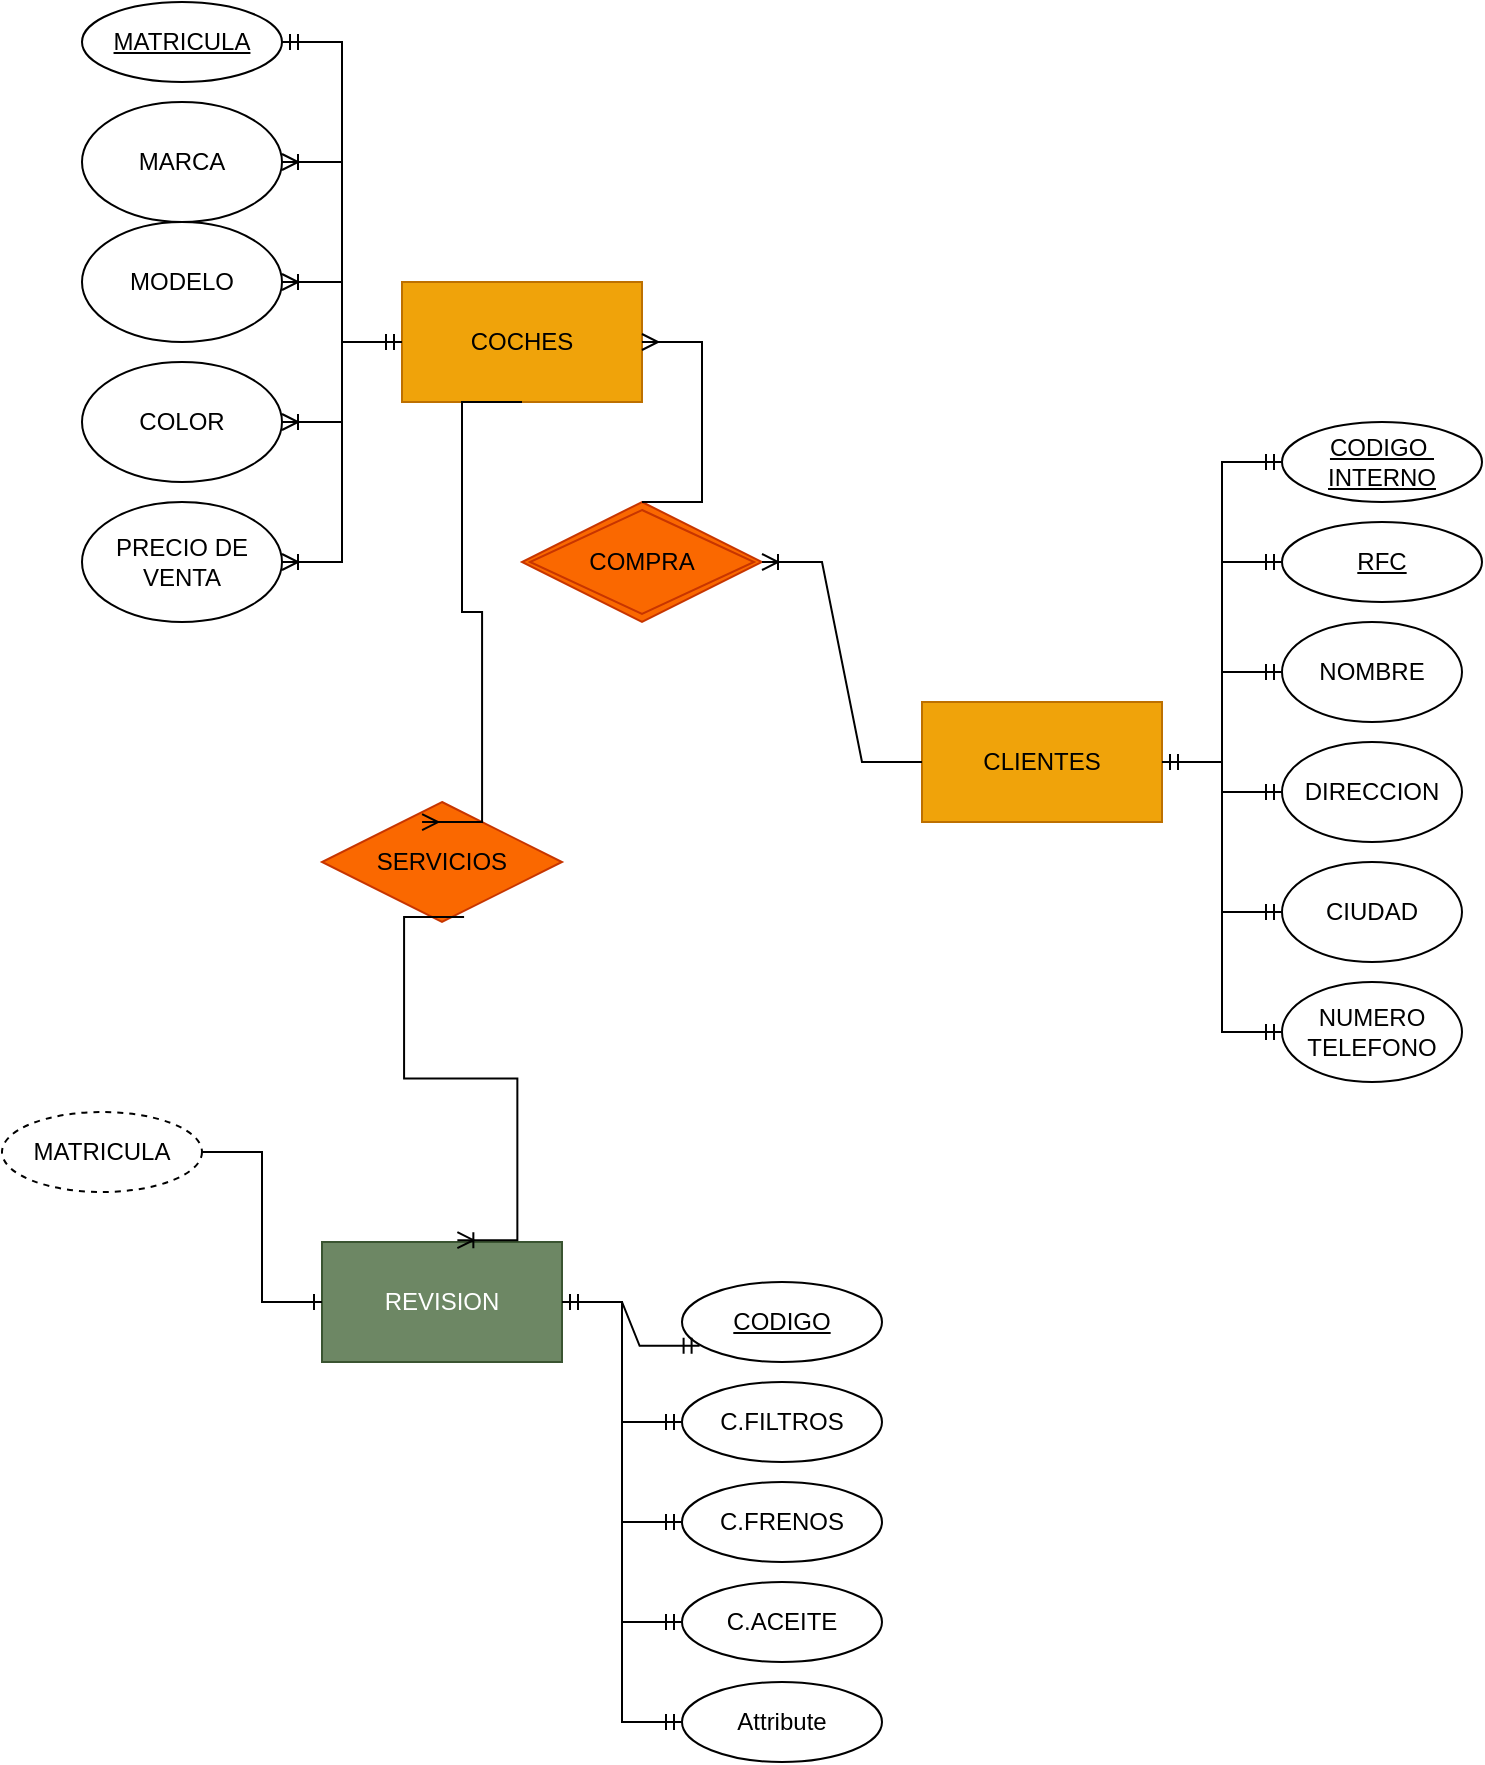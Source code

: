 <mxfile version="21.5.0" type="github">
  <diagram name="Página-1" id="QdQi0whJIK4KETMHexko">
    <mxGraphModel dx="1647" dy="904" grid="1" gridSize="10" guides="1" tooltips="1" connect="1" arrows="1" fold="1" page="1" pageScale="1" pageWidth="827" pageHeight="1169" math="0" shadow="0">
      <root>
        <mxCell id="0" />
        <mxCell id="1" parent="0" />
        <mxCell id="Hm8MZCHduWrWitQvSdQh-1" value="COCHES" style="rounded=0;whiteSpace=wrap;html=1;fillColor=#f0a30a;strokeColor=#BD7000;fontColor=#000000;" parent="1" vertex="1">
          <mxGeometry x="260" y="170" width="120" height="60" as="geometry" />
        </mxCell>
        <mxCell id="Hm8MZCHduWrWitQvSdQh-2" value="MATRICULA" style="ellipse;whiteSpace=wrap;html=1;align=center;fontStyle=4;" parent="1" vertex="1">
          <mxGeometry x="100" y="30" width="100" height="40" as="geometry" />
        </mxCell>
        <mxCell id="Hm8MZCHduWrWitQvSdQh-5" value="CLIENTES" style="rounded=0;whiteSpace=wrap;html=1;fillColor=#f0a30a;fontColor=#000000;strokeColor=#BD7000;" parent="1" vertex="1">
          <mxGeometry x="520" y="380" width="120" height="60" as="geometry" />
        </mxCell>
        <mxCell id="Hm8MZCHduWrWitQvSdQh-6" value="" style="edgeStyle=entityRelationEdgeStyle;fontSize=12;html=1;endArrow=ERmandOne;startArrow=ERmandOne;rounded=0;" parent="1" source="Hm8MZCHduWrWitQvSdQh-1" target="Hm8MZCHduWrWitQvSdQh-2" edge="1">
          <mxGeometry width="100" height="100" relative="1" as="geometry">
            <mxPoint x="480" y="260" as="sourcePoint" />
            <mxPoint x="580" y="200" as="targetPoint" />
          </mxGeometry>
        </mxCell>
        <mxCell id="Hm8MZCHduWrWitQvSdQh-8" value="MARCA&lt;br&gt;" style="ellipse;whiteSpace=wrap;html=1;" parent="1" vertex="1">
          <mxGeometry x="100" y="80" width="100" height="60" as="geometry" />
        </mxCell>
        <mxCell id="Hm8MZCHduWrWitQvSdQh-9" value="MODELO" style="ellipse;whiteSpace=wrap;html=1;" parent="1" vertex="1">
          <mxGeometry x="100" y="140" width="100" height="60" as="geometry" />
        </mxCell>
        <mxCell id="Hm8MZCHduWrWitQvSdQh-10" value="COLOR" style="ellipse;whiteSpace=wrap;html=1;" parent="1" vertex="1">
          <mxGeometry x="100" y="210" width="100" height="60" as="geometry" />
        </mxCell>
        <mxCell id="Hm8MZCHduWrWitQvSdQh-12" value="PRECIO DE VENTA" style="ellipse;whiteSpace=wrap;html=1;" parent="1" vertex="1">
          <mxGeometry x="100" y="280" width="100" height="60" as="geometry" />
        </mxCell>
        <mxCell id="Hm8MZCHduWrWitQvSdQh-14" value="NOMBRE" style="ellipse;whiteSpace=wrap;html=1;" parent="1" vertex="1">
          <mxGeometry x="700" y="340" width="90" height="50" as="geometry" />
        </mxCell>
        <mxCell id="Hm8MZCHduWrWitQvSdQh-15" value="DIRECCION" style="ellipse;whiteSpace=wrap;html=1;" parent="1" vertex="1">
          <mxGeometry x="700" y="400" width="90" height="50" as="geometry" />
        </mxCell>
        <mxCell id="Hm8MZCHduWrWitQvSdQh-16" value="CIUDAD" style="ellipse;whiteSpace=wrap;html=1;" parent="1" vertex="1">
          <mxGeometry x="700" y="460" width="90" height="50" as="geometry" />
        </mxCell>
        <mxCell id="Hm8MZCHduWrWitQvSdQh-17" value="NUMERO TELEFONO" style="ellipse;whiteSpace=wrap;html=1;" parent="1" vertex="1">
          <mxGeometry x="700" y="520" width="90" height="50" as="geometry" />
        </mxCell>
        <mxCell id="Hm8MZCHduWrWitQvSdQh-18" value="RFC" style="ellipse;whiteSpace=wrap;html=1;align=center;fontStyle=4;" parent="1" vertex="1">
          <mxGeometry x="700" y="290" width="100" height="40" as="geometry" />
        </mxCell>
        <mxCell id="Hm8MZCHduWrWitQvSdQh-19" value="" style="edgeStyle=entityRelationEdgeStyle;fontSize=12;html=1;endArrow=ERmandOne;startArrow=ERmandOne;rounded=0;" parent="1" source="Hm8MZCHduWrWitQvSdQh-5" target="Hm8MZCHduWrWitQvSdQh-18" edge="1">
          <mxGeometry width="100" height="100" relative="1" as="geometry">
            <mxPoint x="440" y="690" as="sourcePoint" />
            <mxPoint x="540" y="590" as="targetPoint" />
          </mxGeometry>
        </mxCell>
        <mxCell id="Hm8MZCHduWrWitQvSdQh-20" value="" style="edgeStyle=entityRelationEdgeStyle;fontSize=12;html=1;endArrow=ERmandOne;startArrow=ERmandOne;rounded=0;" parent="1" source="Hm8MZCHduWrWitQvSdQh-5" target="Hm8MZCHduWrWitQvSdQh-14" edge="1">
          <mxGeometry width="100" height="100" relative="1" as="geometry">
            <mxPoint x="460" y="550" as="sourcePoint" />
            <mxPoint x="515" y="540" as="targetPoint" />
          </mxGeometry>
        </mxCell>
        <mxCell id="Hm8MZCHduWrWitQvSdQh-21" value="" style="edgeStyle=entityRelationEdgeStyle;fontSize=12;html=1;endArrow=ERmandOne;startArrow=ERmandOne;rounded=0;" parent="1" source="Hm8MZCHduWrWitQvSdQh-5" target="Hm8MZCHduWrWitQvSdQh-15" edge="1">
          <mxGeometry width="100" height="100" relative="1" as="geometry">
            <mxPoint x="470" y="560" as="sourcePoint" />
            <mxPoint x="525" y="550" as="targetPoint" />
          </mxGeometry>
        </mxCell>
        <mxCell id="Hm8MZCHduWrWitQvSdQh-22" value="" style="edgeStyle=entityRelationEdgeStyle;fontSize=12;html=1;endArrow=ERmandOne;startArrow=ERmandOne;rounded=0;" parent="1" source="Hm8MZCHduWrWitQvSdQh-5" target="Hm8MZCHduWrWitQvSdQh-16" edge="1">
          <mxGeometry width="100" height="100" relative="1" as="geometry">
            <mxPoint x="480" y="570" as="sourcePoint" />
            <mxPoint x="535" y="560" as="targetPoint" />
          </mxGeometry>
        </mxCell>
        <mxCell id="Hm8MZCHduWrWitQvSdQh-23" value="" style="edgeStyle=entityRelationEdgeStyle;fontSize=12;html=1;endArrow=ERmandOne;startArrow=ERmandOne;rounded=0;" parent="1" source="Hm8MZCHduWrWitQvSdQh-5" target="Hm8MZCHduWrWitQvSdQh-17" edge="1">
          <mxGeometry width="100" height="100" relative="1" as="geometry">
            <mxPoint x="490" y="580" as="sourcePoint" />
            <mxPoint x="545" y="570" as="targetPoint" />
          </mxGeometry>
        </mxCell>
        <mxCell id="Hm8MZCHduWrWitQvSdQh-24" value="" style="edgeStyle=entityRelationEdgeStyle;fontSize=12;html=1;endArrow=ERoneToMany;rounded=0;" parent="1" source="Hm8MZCHduWrWitQvSdQh-1" target="Hm8MZCHduWrWitQvSdQh-12" edge="1">
          <mxGeometry width="100" height="100" relative="1" as="geometry">
            <mxPoint x="300" y="660" as="sourcePoint" />
            <mxPoint x="280" y="530" as="targetPoint" />
          </mxGeometry>
        </mxCell>
        <mxCell id="Hm8MZCHduWrWitQvSdQh-26" value="" style="edgeStyle=entityRelationEdgeStyle;fontSize=12;html=1;endArrow=ERoneToMany;rounded=0;" parent="1" source="Hm8MZCHduWrWitQvSdQh-1" target="Hm8MZCHduWrWitQvSdQh-10" edge="1">
          <mxGeometry width="100" height="100" relative="1" as="geometry">
            <mxPoint x="320" y="680" as="sourcePoint" />
            <mxPoint x="300" y="550" as="targetPoint" />
          </mxGeometry>
        </mxCell>
        <mxCell id="Hm8MZCHduWrWitQvSdQh-27" value="" style="edgeStyle=entityRelationEdgeStyle;fontSize=12;html=1;endArrow=ERoneToMany;rounded=0;" parent="1" source="Hm8MZCHduWrWitQvSdQh-1" target="Hm8MZCHduWrWitQvSdQh-9" edge="1">
          <mxGeometry width="100" height="100" relative="1" as="geometry">
            <mxPoint x="330" y="690" as="sourcePoint" />
            <mxPoint x="310" y="560" as="targetPoint" />
          </mxGeometry>
        </mxCell>
        <mxCell id="Hm8MZCHduWrWitQvSdQh-28" value="" style="edgeStyle=entityRelationEdgeStyle;fontSize=12;html=1;endArrow=ERoneToMany;rounded=0;" parent="1" source="Hm8MZCHduWrWitQvSdQh-1" target="Hm8MZCHduWrWitQvSdQh-8" edge="1">
          <mxGeometry width="100" height="100" relative="1" as="geometry">
            <mxPoint x="340" y="700" as="sourcePoint" />
            <mxPoint x="320" y="570" as="targetPoint" />
          </mxGeometry>
        </mxCell>
        <mxCell id="Hm8MZCHduWrWitQvSdQh-29" value="COMPRA" style="shape=rhombus;double=1;perimeter=rhombusPerimeter;whiteSpace=wrap;html=1;align=center;fillColor=#fa6800;fontColor=#000000;strokeColor=#C73500;" parent="1" vertex="1">
          <mxGeometry x="320" y="280" width="120" height="60" as="geometry" />
        </mxCell>
        <mxCell id="Hm8MZCHduWrWitQvSdQh-30" value="" style="edgeStyle=entityRelationEdgeStyle;fontSize=12;html=1;endArrow=ERoneToMany;rounded=0;" parent="1" source="Hm8MZCHduWrWitQvSdQh-5" target="Hm8MZCHduWrWitQvSdQh-29" edge="1">
          <mxGeometry width="100" height="100" relative="1" as="geometry">
            <mxPoint x="380" y="740" as="sourcePoint" />
            <mxPoint x="480" y="640" as="targetPoint" />
          </mxGeometry>
        </mxCell>
        <mxCell id="Hm8MZCHduWrWitQvSdQh-31" value="" style="edgeStyle=entityRelationEdgeStyle;fontSize=12;html=1;endArrow=ERmany;rounded=0;exitX=0.5;exitY=0;exitDx=0;exitDy=0;" parent="1" source="Hm8MZCHduWrWitQvSdQh-29" target="Hm8MZCHduWrWitQvSdQh-1" edge="1">
          <mxGeometry width="100" height="100" relative="1" as="geometry">
            <mxPoint x="50" y="640" as="sourcePoint" />
            <mxPoint x="150" y="540" as="targetPoint" />
            <Array as="points">
              <mxPoint x="230" y="410" />
              <mxPoint x="340" y="380" />
            </Array>
          </mxGeometry>
        </mxCell>
        <mxCell id="Hm8MZCHduWrWitQvSdQh-32" value="CODIGO&amp;nbsp; INTERNO" style="ellipse;whiteSpace=wrap;html=1;align=center;fontStyle=4;" parent="1" vertex="1">
          <mxGeometry x="700" y="240" width="100" height="40" as="geometry" />
        </mxCell>
        <mxCell id="Hm8MZCHduWrWitQvSdQh-33" value="" style="edgeStyle=entityRelationEdgeStyle;fontSize=12;html=1;endArrow=ERmandOne;startArrow=ERmandOne;rounded=0;" parent="1" source="Hm8MZCHduWrWitQvSdQh-5" target="Hm8MZCHduWrWitQvSdQh-32" edge="1">
          <mxGeometry width="100" height="100" relative="1" as="geometry">
            <mxPoint x="530" y="570" as="sourcePoint" />
            <mxPoint x="590" y="410" as="targetPoint" />
          </mxGeometry>
        </mxCell>
        <mxCell id="Hm8MZCHduWrWitQvSdQh-38" value="REVISION" style="rounded=0;whiteSpace=wrap;html=1;fillColor=#6d8764;fontColor=#ffffff;strokeColor=#3A5431;" parent="1" vertex="1">
          <mxGeometry x="220" y="650" width="120" height="60" as="geometry" />
        </mxCell>
        <mxCell id="Hm8MZCHduWrWitQvSdQh-39" value="MATRICULA" style="ellipse;whiteSpace=wrap;html=1;align=center;dashed=1;" parent="1" vertex="1">
          <mxGeometry x="60" y="585" width="100" height="40" as="geometry" />
        </mxCell>
        <mxCell id="P1Cfqs5097cdSpztOiFG-2" value="SERVICIOS" style="shape=rhombus;perimeter=rhombusPerimeter;whiteSpace=wrap;html=1;align=center;fillColor=#fa6800;fontColor=#000000;strokeColor=#C73500;" vertex="1" parent="1">
          <mxGeometry x="220" y="430" width="120" height="60" as="geometry" />
        </mxCell>
        <mxCell id="P1Cfqs5097cdSpztOiFG-3" value="" style="edgeStyle=entityRelationEdgeStyle;fontSize=12;html=1;endArrow=ERoneToMany;rounded=0;entryX=0.564;entryY=-0.015;entryDx=0;entryDy=0;entryPerimeter=0;exitX=0.592;exitY=0.958;exitDx=0;exitDy=0;exitPerimeter=0;" edge="1" parent="1" source="P1Cfqs5097cdSpztOiFG-2" target="Hm8MZCHduWrWitQvSdQh-38">
          <mxGeometry width="100" height="100" relative="1" as="geometry">
            <mxPoint x="300" y="230" as="sourcePoint" />
            <mxPoint x="240" y="410" as="targetPoint" />
            <Array as="points">
              <mxPoint x="230" y="410" />
              <mxPoint x="10" y="400" />
            </Array>
          </mxGeometry>
        </mxCell>
        <mxCell id="P1Cfqs5097cdSpztOiFG-5" value="CODIGO" style="ellipse;whiteSpace=wrap;html=1;align=center;fontStyle=4;" vertex="1" parent="1">
          <mxGeometry x="400" y="670" width="100" height="40" as="geometry" />
        </mxCell>
        <mxCell id="P1Cfqs5097cdSpztOiFG-6" value="C.FILTROS" style="ellipse;whiteSpace=wrap;html=1;align=center;" vertex="1" parent="1">
          <mxGeometry x="400" y="720" width="100" height="40" as="geometry" />
        </mxCell>
        <mxCell id="P1Cfqs5097cdSpztOiFG-7" value="C.FRENOS" style="ellipse;whiteSpace=wrap;html=1;align=center;" vertex="1" parent="1">
          <mxGeometry x="400" y="770" width="100" height="40" as="geometry" />
        </mxCell>
        <mxCell id="P1Cfqs5097cdSpztOiFG-8" value="C.ACEITE" style="ellipse;whiteSpace=wrap;html=1;align=center;" vertex="1" parent="1">
          <mxGeometry x="400" y="820" width="100" height="40" as="geometry" />
        </mxCell>
        <mxCell id="P1Cfqs5097cdSpztOiFG-9" value="Attribute" style="ellipse;whiteSpace=wrap;html=1;align=center;" vertex="1" parent="1">
          <mxGeometry x="400" y="870" width="100" height="40" as="geometry" />
        </mxCell>
        <mxCell id="P1Cfqs5097cdSpztOiFG-10" value="" style="edgeStyle=entityRelationEdgeStyle;fontSize=12;html=1;endArrow=ERmandOne;startArrow=ERmandOne;rounded=0;exitX=0.088;exitY=0.798;exitDx=0;exitDy=0;exitPerimeter=0;" edge="1" parent="1" source="P1Cfqs5097cdSpztOiFG-5" target="Hm8MZCHduWrWitQvSdQh-38">
          <mxGeometry width="100" height="100" relative="1" as="geometry">
            <mxPoint x="160" y="930" as="sourcePoint" />
            <mxPoint x="260" y="830" as="targetPoint" />
          </mxGeometry>
        </mxCell>
        <mxCell id="P1Cfqs5097cdSpztOiFG-11" value="" style="edgeStyle=entityRelationEdgeStyle;fontSize=12;html=1;endArrow=ERmandOne;startArrow=ERmandOne;rounded=0;" edge="1" parent="1" source="P1Cfqs5097cdSpztOiFG-8" target="Hm8MZCHduWrWitQvSdQh-38">
          <mxGeometry width="100" height="100" relative="1" as="geometry">
            <mxPoint x="170" y="940" as="sourcePoint" />
            <mxPoint x="270" y="840" as="targetPoint" />
          </mxGeometry>
        </mxCell>
        <mxCell id="P1Cfqs5097cdSpztOiFG-12" value="" style="edgeStyle=entityRelationEdgeStyle;fontSize=12;html=1;endArrow=ERmandOne;startArrow=ERmandOne;rounded=0;" edge="1" parent="1" source="P1Cfqs5097cdSpztOiFG-7" target="Hm8MZCHduWrWitQvSdQh-38">
          <mxGeometry width="100" height="100" relative="1" as="geometry">
            <mxPoint x="180" y="950" as="sourcePoint" />
            <mxPoint x="280" y="850" as="targetPoint" />
          </mxGeometry>
        </mxCell>
        <mxCell id="P1Cfqs5097cdSpztOiFG-13" value="" style="edgeStyle=entityRelationEdgeStyle;fontSize=12;html=1;endArrow=ERmandOne;startArrow=ERmandOne;rounded=0;" edge="1" parent="1" source="P1Cfqs5097cdSpztOiFG-6" target="Hm8MZCHduWrWitQvSdQh-38">
          <mxGeometry width="100" height="100" relative="1" as="geometry">
            <mxPoint x="190" y="960" as="sourcePoint" />
            <mxPoint x="290" y="860" as="targetPoint" />
          </mxGeometry>
        </mxCell>
        <mxCell id="P1Cfqs5097cdSpztOiFG-14" value="" style="edgeStyle=entityRelationEdgeStyle;fontSize=12;html=1;endArrow=ERmandOne;startArrow=ERmandOne;rounded=0;" edge="1" parent="1" source="P1Cfqs5097cdSpztOiFG-9" target="Hm8MZCHduWrWitQvSdQh-38">
          <mxGeometry width="100" height="100" relative="1" as="geometry">
            <mxPoint x="200" y="970" as="sourcePoint" />
            <mxPoint x="300" y="870" as="targetPoint" />
          </mxGeometry>
        </mxCell>
        <mxCell id="P1Cfqs5097cdSpztOiFG-15" value="" style="edgeStyle=entityRelationEdgeStyle;fontSize=12;html=1;endArrow=ERmany;rounded=0;exitX=0.5;exitY=1;exitDx=0;exitDy=0;entryX=0.417;entryY=0.167;entryDx=0;entryDy=0;entryPerimeter=0;" edge="1" parent="1" source="Hm8MZCHduWrWitQvSdQh-1" target="P1Cfqs5097cdSpztOiFG-2">
          <mxGeometry width="100" height="100" relative="1" as="geometry">
            <mxPoint x="360" y="650" as="sourcePoint" />
            <mxPoint x="460" y="550" as="targetPoint" />
          </mxGeometry>
        </mxCell>
        <mxCell id="P1Cfqs5097cdSpztOiFG-16" value="" style="edgeStyle=entityRelationEdgeStyle;fontSize=12;html=1;endArrow=ERone;endFill=1;rounded=0;" edge="1" parent="1" source="Hm8MZCHduWrWitQvSdQh-39" target="Hm8MZCHduWrWitQvSdQh-38">
          <mxGeometry width="100" height="100" relative="1" as="geometry">
            <mxPoint x="360" y="540" as="sourcePoint" />
            <mxPoint x="460" y="440" as="targetPoint" />
          </mxGeometry>
        </mxCell>
      </root>
    </mxGraphModel>
  </diagram>
</mxfile>
